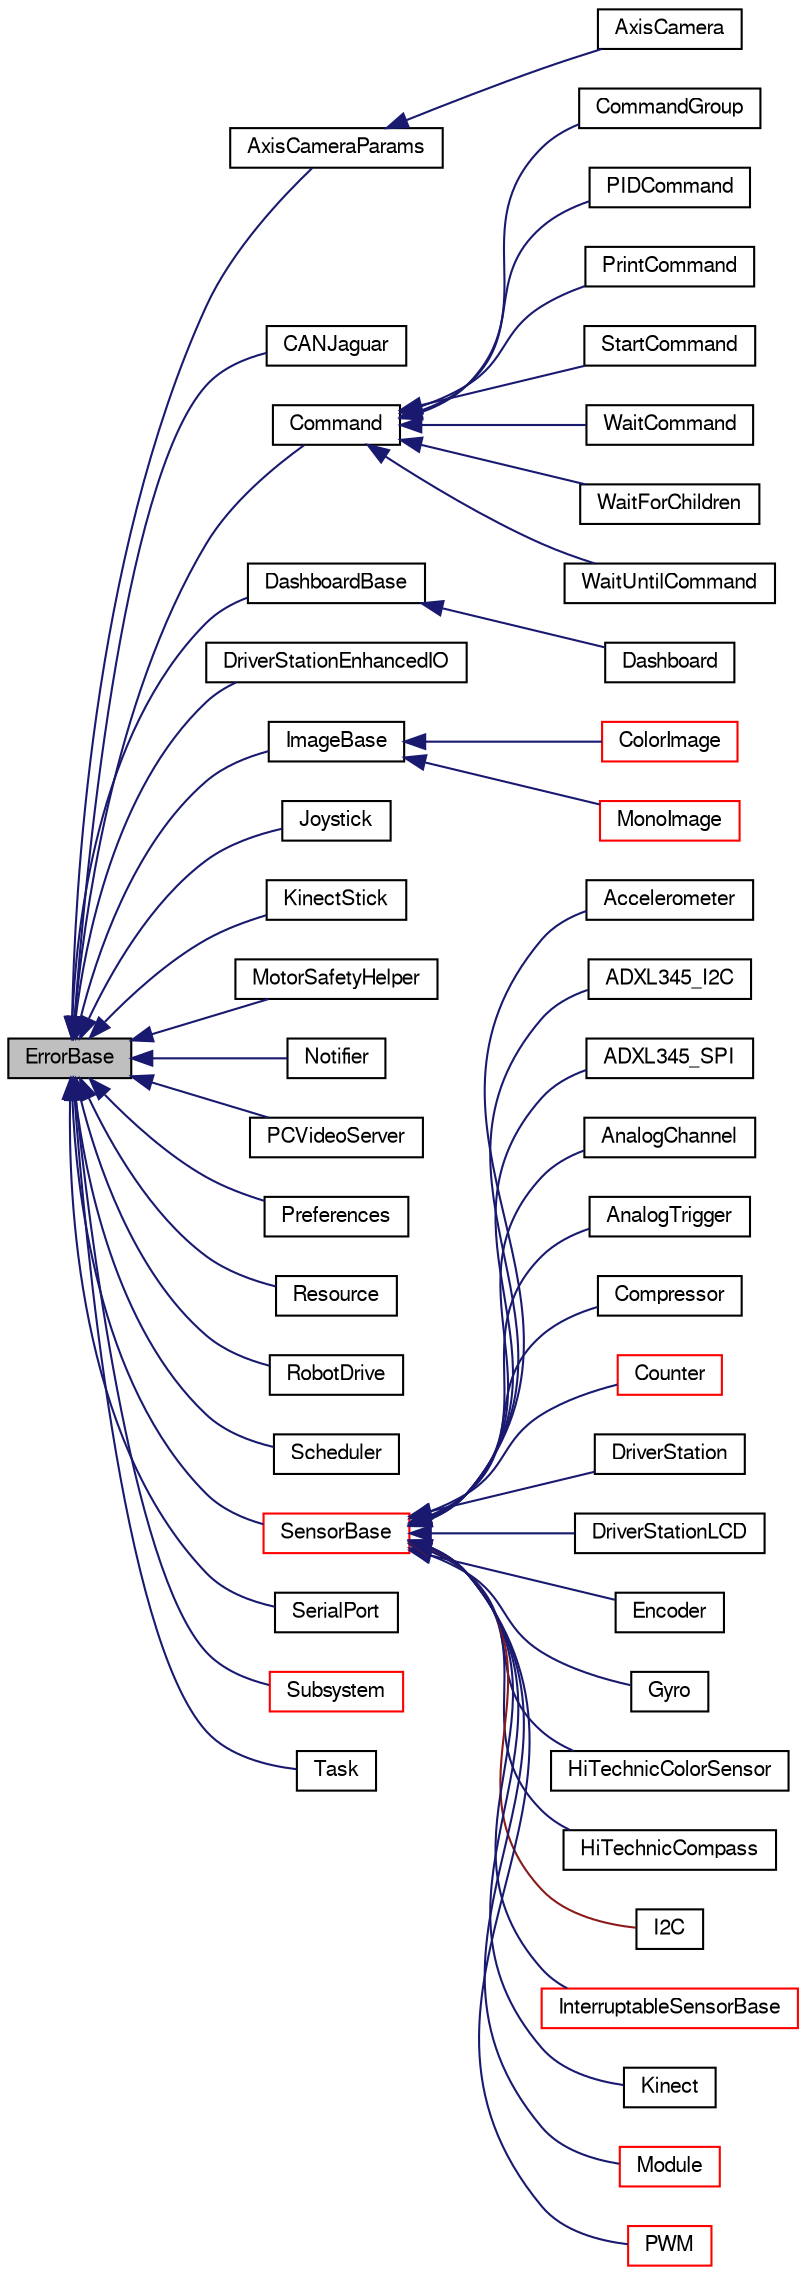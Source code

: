 digraph "ErrorBase"
{
  bgcolor="transparent";
  edge [fontname="FreeSans",fontsize="10",labelfontname="FreeSans",labelfontsize="10"];
  node [fontname="FreeSans",fontsize="10",shape=record];
  rankdir="LR";
  Node1 [label="ErrorBase",height=0.2,width=0.4,color="black", fillcolor="grey75", style="filled" fontcolor="black"];
  Node1 -> Node2 [dir="back",color="midnightblue",fontsize="10",style="solid",fontname="FreeSans"];
  Node2 [label="AxisCameraParams",height=0.2,width=0.4,color="black",URL="$class_axis_camera_params.html"];
  Node2 -> Node3 [dir="back",color="midnightblue",fontsize="10",style="solid",fontname="FreeSans"];
  Node3 [label="AxisCamera",height=0.2,width=0.4,color="black",URL="$class_axis_camera.html"];
  Node1 -> Node4 [dir="back",color="midnightblue",fontsize="10",style="solid",fontname="FreeSans"];
  Node4 [label="CANJaguar",height=0.2,width=0.4,color="black",URL="$class_c_a_n_jaguar.html"];
  Node1 -> Node5 [dir="back",color="midnightblue",fontsize="10",style="solid",fontname="FreeSans"];
  Node5 [label="Command",height=0.2,width=0.4,color="black",URL="$class_command.html"];
  Node5 -> Node6 [dir="back",color="midnightblue",fontsize="10",style="solid",fontname="FreeSans"];
  Node6 [label="CommandGroup",height=0.2,width=0.4,color="black",URL="$class_command_group.html"];
  Node5 -> Node7 [dir="back",color="midnightblue",fontsize="10",style="solid",fontname="FreeSans"];
  Node7 [label="PIDCommand",height=0.2,width=0.4,color="black",URL="$class_p_i_d_command.html"];
  Node5 -> Node8 [dir="back",color="midnightblue",fontsize="10",style="solid",fontname="FreeSans"];
  Node8 [label="PrintCommand",height=0.2,width=0.4,color="black",URL="$class_print_command.html"];
  Node5 -> Node9 [dir="back",color="midnightblue",fontsize="10",style="solid",fontname="FreeSans"];
  Node9 [label="StartCommand",height=0.2,width=0.4,color="black",URL="$class_start_command.html"];
  Node5 -> Node10 [dir="back",color="midnightblue",fontsize="10",style="solid",fontname="FreeSans"];
  Node10 [label="WaitCommand",height=0.2,width=0.4,color="black",URL="$class_wait_command.html"];
  Node5 -> Node11 [dir="back",color="midnightblue",fontsize="10",style="solid",fontname="FreeSans"];
  Node11 [label="WaitForChildren",height=0.2,width=0.4,color="black",URL="$class_wait_for_children.html"];
  Node5 -> Node12 [dir="back",color="midnightblue",fontsize="10",style="solid",fontname="FreeSans"];
  Node12 [label="WaitUntilCommand",height=0.2,width=0.4,color="black",URL="$class_wait_until_command.html"];
  Node1 -> Node13 [dir="back",color="midnightblue",fontsize="10",style="solid",fontname="FreeSans"];
  Node13 [label="DashboardBase",height=0.2,width=0.4,color="black",URL="$class_dashboard_base.html"];
  Node13 -> Node14 [dir="back",color="midnightblue",fontsize="10",style="solid",fontname="FreeSans"];
  Node14 [label="Dashboard",height=0.2,width=0.4,color="black",URL="$class_dashboard.html"];
  Node1 -> Node15 [dir="back",color="midnightblue",fontsize="10",style="solid",fontname="FreeSans"];
  Node15 [label="DriverStationEnhancedIO",height=0.2,width=0.4,color="black",URL="$class_driver_station_enhanced_i_o.html"];
  Node1 -> Node16 [dir="back",color="midnightblue",fontsize="10",style="solid",fontname="FreeSans"];
  Node16 [label="ImageBase",height=0.2,width=0.4,color="black",URL="$class_image_base.html"];
  Node16 -> Node17 [dir="back",color="midnightblue",fontsize="10",style="solid",fontname="FreeSans"];
  Node17 [label="ColorImage",height=0.2,width=0.4,color="red",URL="$class_color_image.html"];
  Node16 -> Node18 [dir="back",color="midnightblue",fontsize="10",style="solid",fontname="FreeSans"];
  Node18 [label="MonoImage",height=0.2,width=0.4,color="red",URL="$class_mono_image.html"];
  Node1 -> Node19 [dir="back",color="midnightblue",fontsize="10",style="solid",fontname="FreeSans"];
  Node19 [label="Joystick",height=0.2,width=0.4,color="black",URL="$class_joystick.html"];
  Node1 -> Node20 [dir="back",color="midnightblue",fontsize="10",style="solid",fontname="FreeSans"];
  Node20 [label="KinectStick",height=0.2,width=0.4,color="black",URL="$class_kinect_stick.html"];
  Node1 -> Node21 [dir="back",color="midnightblue",fontsize="10",style="solid",fontname="FreeSans"];
  Node21 [label="MotorSafetyHelper",height=0.2,width=0.4,color="black",URL="$class_motor_safety_helper.html"];
  Node1 -> Node22 [dir="back",color="midnightblue",fontsize="10",style="solid",fontname="FreeSans"];
  Node22 [label="Notifier",height=0.2,width=0.4,color="black",URL="$class_notifier.html"];
  Node1 -> Node23 [dir="back",color="midnightblue",fontsize="10",style="solid",fontname="FreeSans"];
  Node23 [label="PCVideoServer",height=0.2,width=0.4,color="black",URL="$class_p_c_video_server.html"];
  Node1 -> Node24 [dir="back",color="midnightblue",fontsize="10",style="solid",fontname="FreeSans"];
  Node24 [label="Preferences",height=0.2,width=0.4,color="black",URL="$class_preferences.html"];
  Node1 -> Node25 [dir="back",color="midnightblue",fontsize="10",style="solid",fontname="FreeSans"];
  Node25 [label="Resource",height=0.2,width=0.4,color="black",URL="$class_resource.html"];
  Node1 -> Node26 [dir="back",color="midnightblue",fontsize="10",style="solid",fontname="FreeSans"];
  Node26 [label="RobotDrive",height=0.2,width=0.4,color="black",URL="$class_robot_drive.html"];
  Node1 -> Node27 [dir="back",color="midnightblue",fontsize="10",style="solid",fontname="FreeSans"];
  Node27 [label="Scheduler",height=0.2,width=0.4,color="black",URL="$class_scheduler.html"];
  Node1 -> Node28 [dir="back",color="midnightblue",fontsize="10",style="solid",fontname="FreeSans"];
  Node28 [label="SensorBase",height=0.2,width=0.4,color="red",URL="$class_sensor_base.html"];
  Node28 -> Node29 [dir="back",color="midnightblue",fontsize="10",style="solid",fontname="FreeSans"];
  Node29 [label="Accelerometer",height=0.2,width=0.4,color="black",URL="$class_accelerometer.html"];
  Node28 -> Node30 [dir="back",color="midnightblue",fontsize="10",style="solid",fontname="FreeSans"];
  Node30 [label="ADXL345_I2C",height=0.2,width=0.4,color="black",URL="$class_a_d_x_l345___i2_c.html"];
  Node28 -> Node31 [dir="back",color="midnightblue",fontsize="10",style="solid",fontname="FreeSans"];
  Node31 [label="ADXL345_SPI",height=0.2,width=0.4,color="black",URL="$class_a_d_x_l345___s_p_i.html"];
  Node28 -> Node32 [dir="back",color="midnightblue",fontsize="10",style="solid",fontname="FreeSans"];
  Node32 [label="AnalogChannel",height=0.2,width=0.4,color="black",URL="$class_analog_channel.html"];
  Node28 -> Node33 [dir="back",color="midnightblue",fontsize="10",style="solid",fontname="FreeSans"];
  Node33 [label="AnalogTrigger",height=0.2,width=0.4,color="black",URL="$class_analog_trigger.html"];
  Node28 -> Node34 [dir="back",color="midnightblue",fontsize="10",style="solid",fontname="FreeSans"];
  Node34 [label="Compressor",height=0.2,width=0.4,color="black",URL="$class_compressor.html"];
  Node28 -> Node35 [dir="back",color="midnightblue",fontsize="10",style="solid",fontname="FreeSans"];
  Node35 [label="Counter",height=0.2,width=0.4,color="red",URL="$class_counter.html"];
  Node28 -> Node36 [dir="back",color="midnightblue",fontsize="10",style="solid",fontname="FreeSans"];
  Node36 [label="DriverStation",height=0.2,width=0.4,color="black",URL="$class_driver_station.html"];
  Node28 -> Node37 [dir="back",color="midnightblue",fontsize="10",style="solid",fontname="FreeSans"];
  Node37 [label="DriverStationLCD",height=0.2,width=0.4,color="black",URL="$class_driver_station_l_c_d.html"];
  Node28 -> Node38 [dir="back",color="midnightblue",fontsize="10",style="solid",fontname="FreeSans"];
  Node38 [label="Encoder",height=0.2,width=0.4,color="black",URL="$class_encoder.html"];
  Node28 -> Node39 [dir="back",color="midnightblue",fontsize="10",style="solid",fontname="FreeSans"];
  Node39 [label="Gyro",height=0.2,width=0.4,color="black",URL="$class_gyro.html"];
  Node28 -> Node40 [dir="back",color="midnightblue",fontsize="10",style="solid",fontname="FreeSans"];
  Node40 [label="HiTechnicColorSensor",height=0.2,width=0.4,color="black",URL="$class_hi_technic_color_sensor.html"];
  Node28 -> Node41 [dir="back",color="midnightblue",fontsize="10",style="solid",fontname="FreeSans"];
  Node41 [label="HiTechnicCompass",height=0.2,width=0.4,color="black",URL="$class_hi_technic_compass.html"];
  Node28 -> Node42 [dir="back",color="firebrick4",fontsize="10",style="solid",fontname="FreeSans"];
  Node42 [label="I2C",height=0.2,width=0.4,color="black",URL="$class_i2_c.html"];
  Node28 -> Node43 [dir="back",color="midnightblue",fontsize="10",style="solid",fontname="FreeSans"];
  Node43 [label="InterruptableSensorBase",height=0.2,width=0.4,color="red",URL="$class_interruptable_sensor_base.html"];
  Node28 -> Node44 [dir="back",color="midnightblue",fontsize="10",style="solid",fontname="FreeSans"];
  Node44 [label="Kinect",height=0.2,width=0.4,color="black",URL="$class_kinect.html"];
  Node28 -> Node45 [dir="back",color="midnightblue",fontsize="10",style="solid",fontname="FreeSans"];
  Node45 [label="Module",height=0.2,width=0.4,color="red",URL="$class_module.html"];
  Node28 -> Node46 [dir="back",color="midnightblue",fontsize="10",style="solid",fontname="FreeSans"];
  Node46 [label="PWM",height=0.2,width=0.4,color="red",URL="$class_p_w_m.html"];
  Node1 -> Node47 [dir="back",color="midnightblue",fontsize="10",style="solid",fontname="FreeSans"];
  Node47 [label="SerialPort",height=0.2,width=0.4,color="black",URL="$class_serial_port.html"];
  Node1 -> Node48 [dir="back",color="midnightblue",fontsize="10",style="solid",fontname="FreeSans"];
  Node48 [label="Subsystem",height=0.2,width=0.4,color="red",URL="$class_subsystem.html"];
  Node1 -> Node49 [dir="back",color="midnightblue",fontsize="10",style="solid",fontname="FreeSans"];
  Node49 [label="Task",height=0.2,width=0.4,color="black",URL="$class_task.html"];
}
